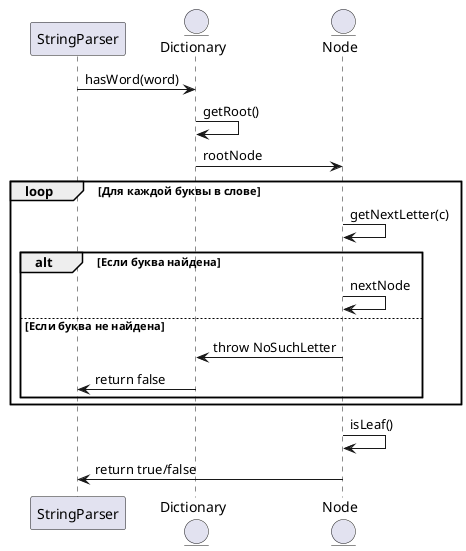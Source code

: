 @startuml
participant StringParser
entity Dictionary
entity Node

' Шаг 1: Парсер строки запрашивает наличие слова
StringParser -> Dictionary : hasWord(word)

' Шаг 2: Метод hasWord получает корневой узел дерева
Dictionary -> Dictionary : getRoot()
Dictionary -> Node : rootNode

' Шаг 3: Для каждой буквы слова выполняется поиск по дереву
loop Для каждой буквы в слове
    Node -> Node : getNextLetter(c)
    alt Если буква найдена
        Node -> Node : nextNode
    else Если буква не найдена
        Node -> Dictionary : throw NoSuchLetter
        Dictionary -> StringParser : return false
    end
end

' Шаг 4: Когда буквы заканчиваются, проверяется, является ли текущий узел конечным
Node -> Node : isLeaf()
Node -> StringParser : return true/false

@enduml
